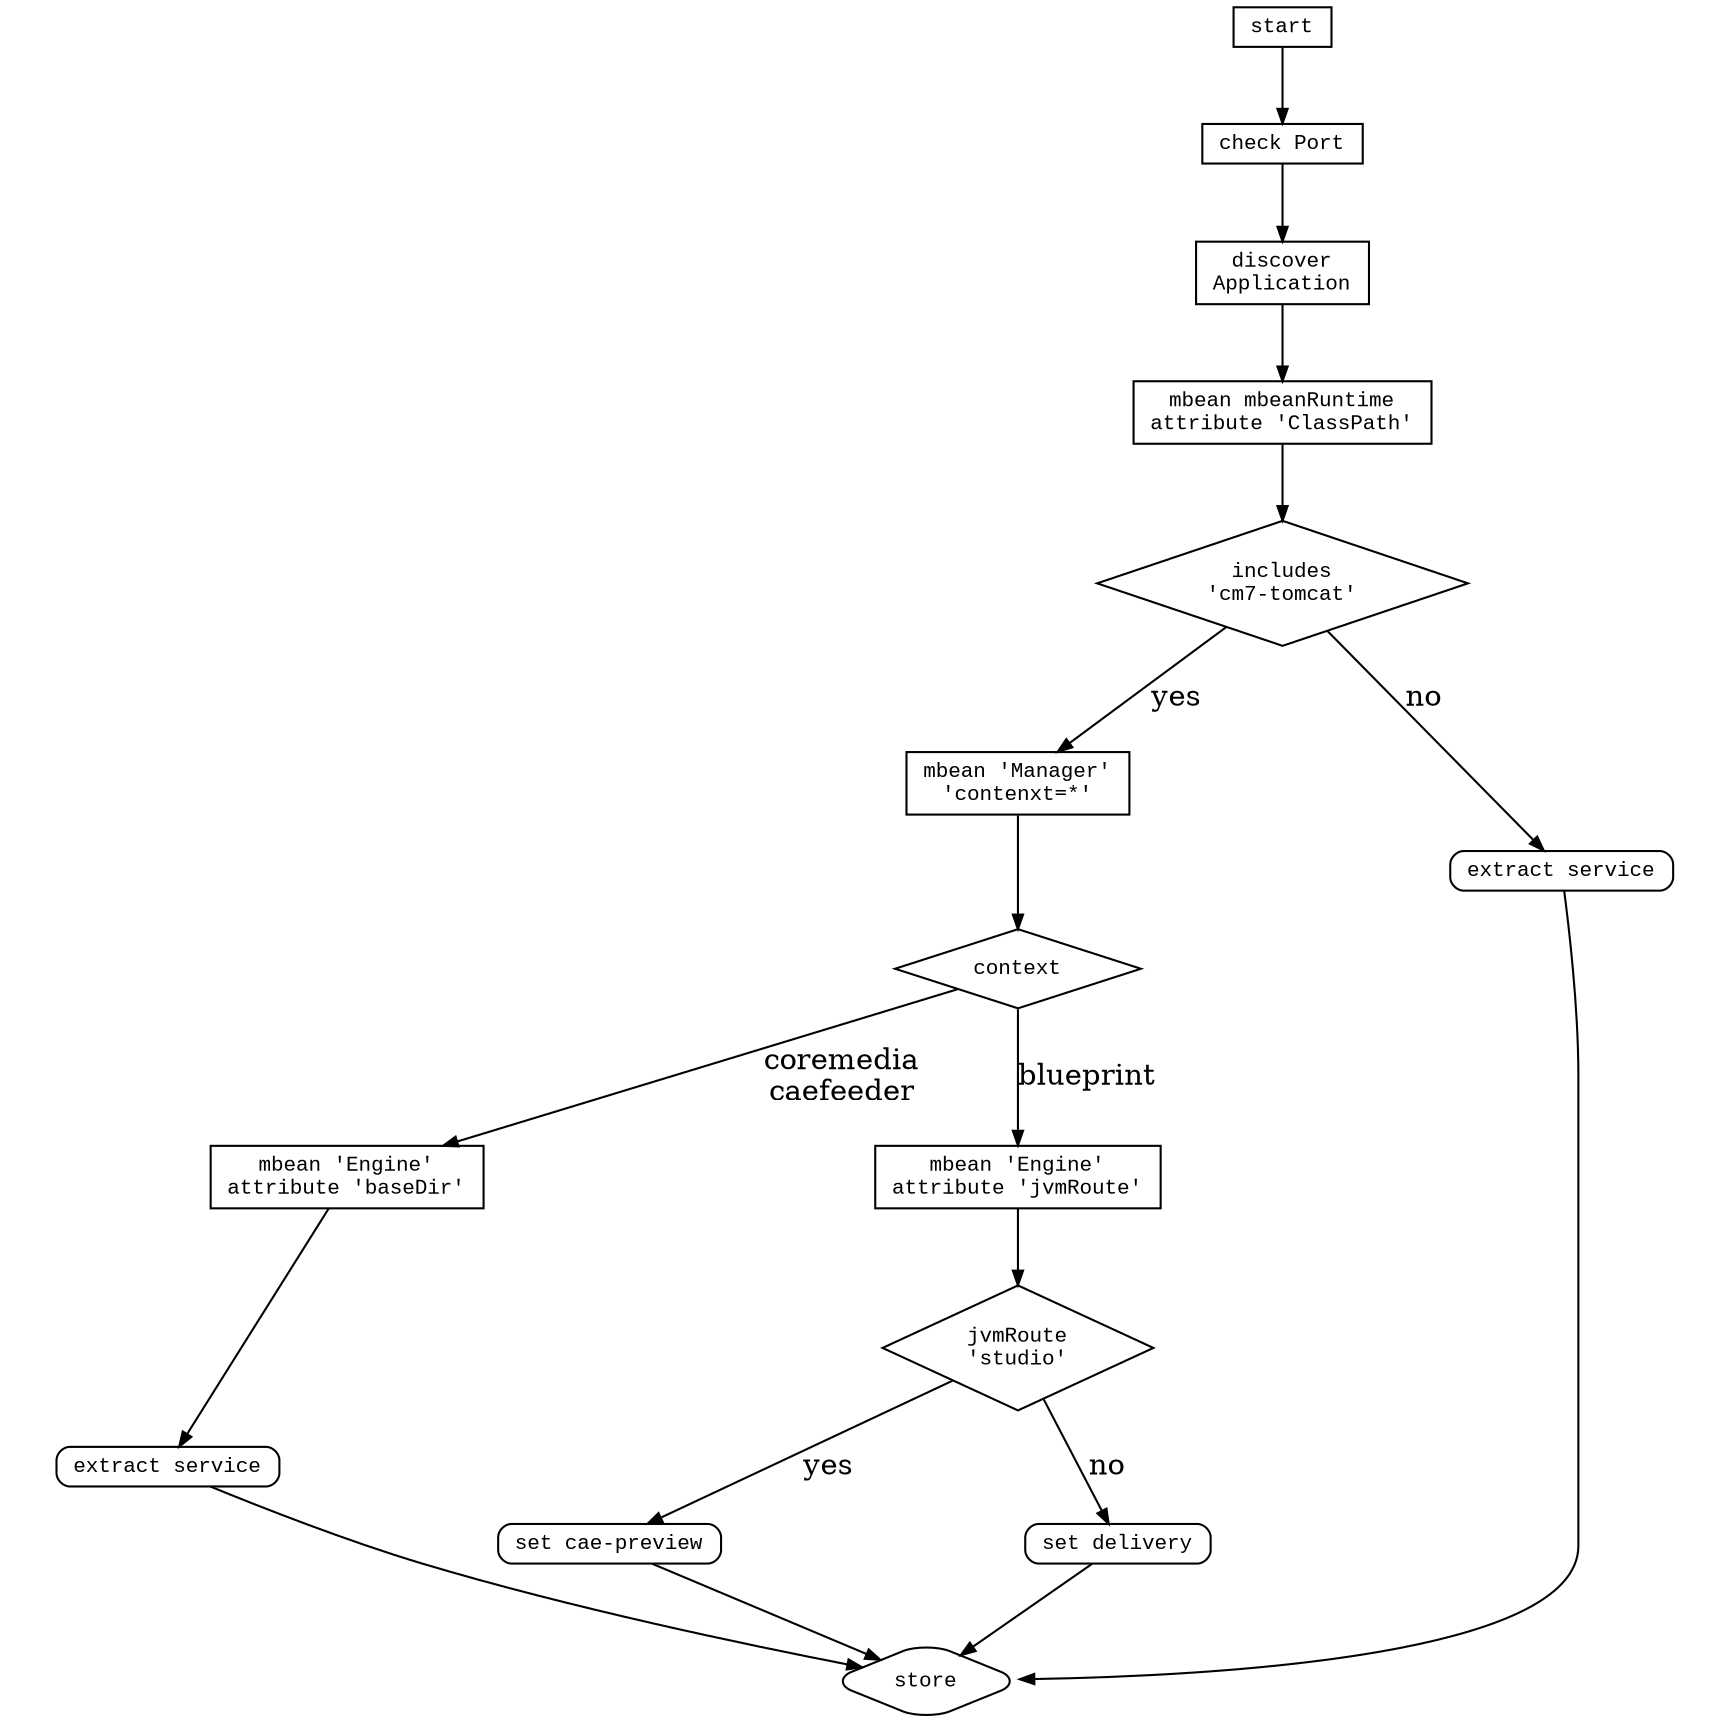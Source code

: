// create: dot service-discovery.dot  -Tpng -o assets/service-discovery.png

digraph G {

  nodesep=1.0 // increases the separation between nodes
  ratio=1
  overlap=false
  start=1

  node [
    fontname="Courier New",
    fontsize=10,
    height=0.02,
    width=0.02,
    shape=box
  ]
  edge [
    style=solid,
    arrowhead="normal",
    arrowsize="0.7",
//     headport="n"
//     tailport="s"
   ] //setup options

  checkPort           [label="check Port"]
  mbeanRuntime        [label="mbean mbeanRuntime\nattribute 'ClassPath'"]
  discover            [label="discover\nApplication"]
  includesCM7         [label="includes\n'cm7-tomcat'",shape=diamond]
  mbeanManager        [label="mbean 'Manager'\n'contenxt=*'"]
  mbeanEngineBaseDir  [label="mbean 'Engine'\nattribute 'baseDir'"]
  mbeanEngineJvmRoute [label="mbean 'Engine'\nattribute 'jvmRoute'"]
  context             [label="context",shape=diamond]
  jvmRouteStudio      [label="jvmRoute\n'studio'",shape=diamond]
  serviceCAEPrev      [label="set cae-preview",shape=box,style=rounded]
  serviceDelivery     [label="set delivery",shape=box,style=rounded]
  serviceCM16         [label="extract service",shape=box,style=rounded]
  serviceCM7          [label="extract service",shape=box,style=rounded]

  final [label="store",shape=diamond,style=rounded]


  start -> checkPort

  checkPort -> discover

  discover -> mbeanRuntime

  mbeanRuntime -> includesCM7

  includesCM7 -> mbeanManager [label="yes"]
  includesCM7 -> serviceCM16 [label="no"]

  mbeanManager -> context [weight=8]

  context -> mbeanEngineBaseDir [label="coremedia\ncaefeeder"]
  context -> mbeanEngineJvmRoute [label="blueprint"]

  mbeanEngineBaseDir -> serviceCM7
  mbeanEngineJvmRoute -> jvmRouteStudio

  jvmRouteStudio -> serviceCAEPrev [label="yes"]
  jvmRouteStudio -> serviceDelivery [label="no"]


  serviceCM16 -> final
  serviceCM7 -> final
  serviceCAEPrev -> final
  serviceDelivery -> final
}

// dot hello.dot  -Tpng > hello.png

